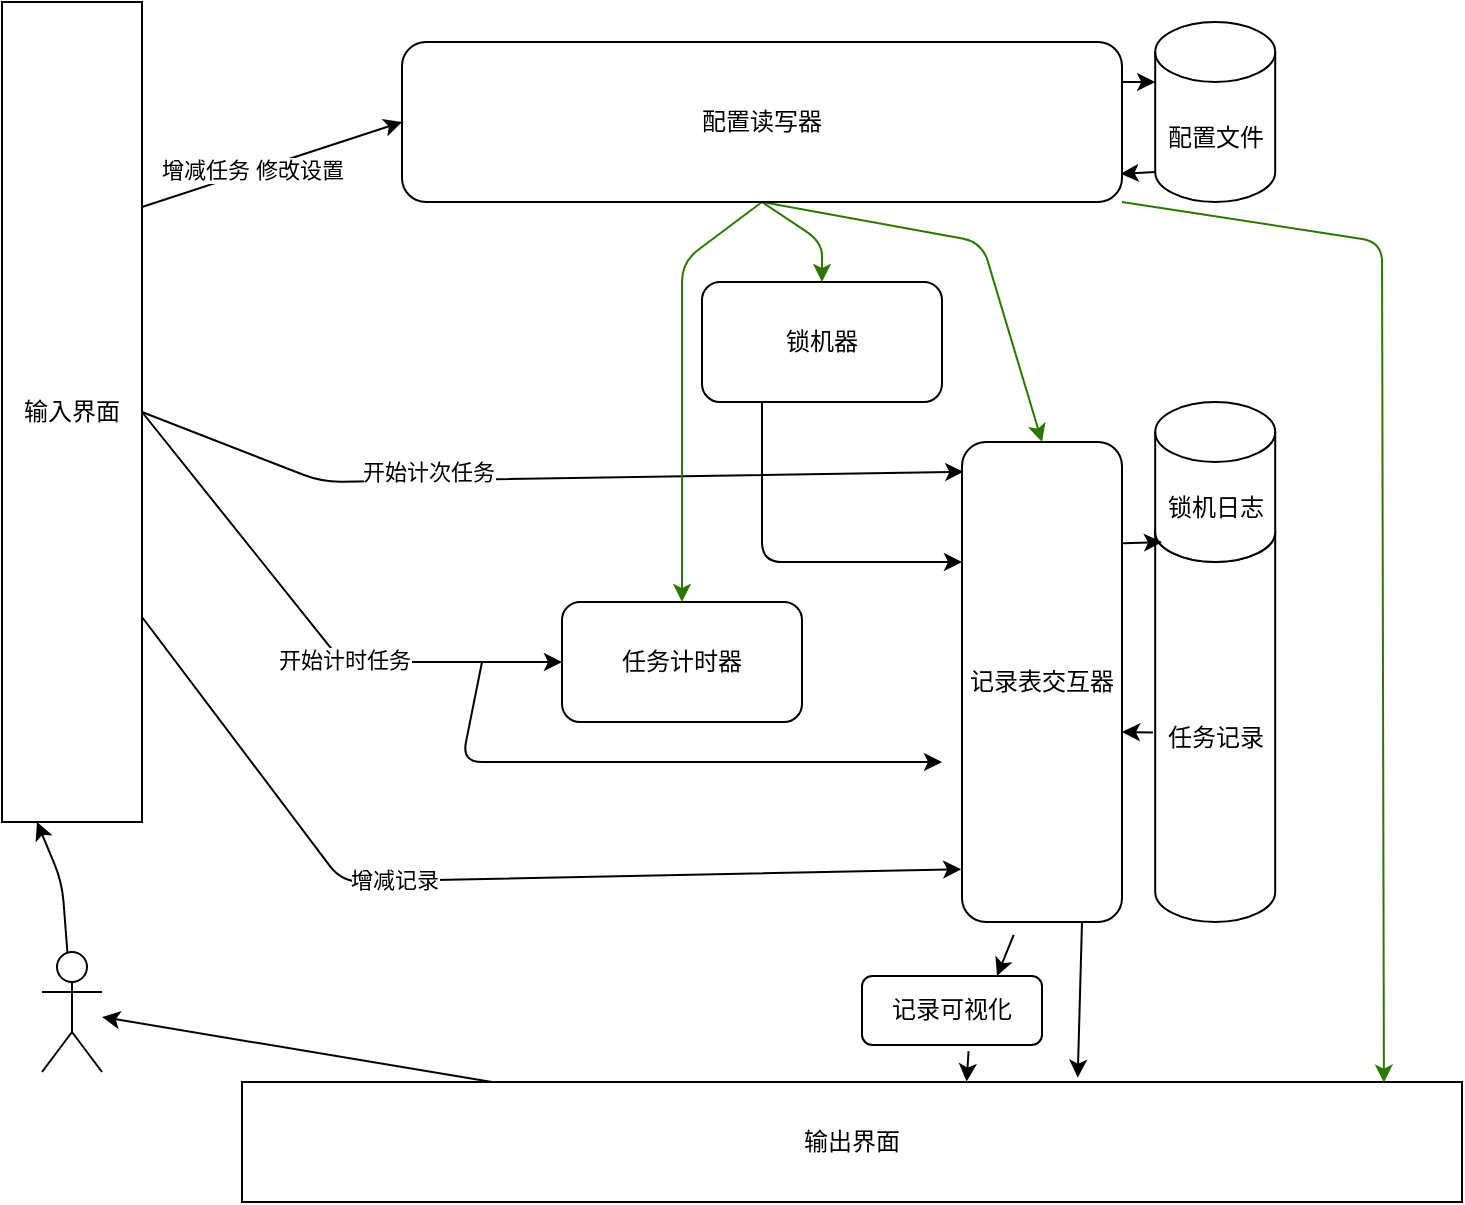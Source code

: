 <mxfile>
    <diagram id="J1HcbXLM3i-hZLGTjpKp" name="第 1 页">
        <mxGraphModel dx="801" dy="1139" grid="1" gridSize="10" guides="1" tooltips="1" connect="1" arrows="1" fold="1" page="1" pageScale="1" pageWidth="827" pageHeight="1169" math="0" shadow="0">
            <root>
                <mxCell id="0"/>
                <mxCell id="1" parent="0"/>
                <mxCell id="37" style="edgeStyle=none;html=1;exitX=0;exitY=1;exitDx=0;exitDy=-15;exitPerimeter=0;entryX=0.998;entryY=0.824;entryDx=0;entryDy=0;entryPerimeter=0;" parent="1" source="3" target="35" edge="1">
                    <mxGeometry relative="1" as="geometry"/>
                </mxCell>
                <mxCell id="3" value="配置文件" style="shape=cylinder3;whiteSpace=wrap;html=1;boundedLbl=1;backgroundOutline=1;size=15;" parent="1" vertex="1">
                    <mxGeometry x="606.6" y="90" width="60" height="90" as="geometry"/>
                </mxCell>
                <mxCell id="47" style="edgeStyle=none;html=1;exitX=-0.019;exitY=0.549;exitDx=0;exitDy=0;exitPerimeter=0;entryX=1;entryY=0.604;entryDx=0;entryDy=0;entryPerimeter=0;" parent="1" source="4" target="8" edge="1">
                    <mxGeometry relative="1" as="geometry">
                        <mxPoint x="600" y="450" as="sourcePoint"/>
                        <mxPoint x="580" y="445" as="targetPoint"/>
                    </mxGeometry>
                </mxCell>
                <mxCell id="4" value="任务记录" style="shape=cylinder3;whiteSpace=wrap;html=1;boundedLbl=1;backgroundOutline=1;size=15;" parent="1" vertex="1">
                    <mxGeometry x="606.6" y="330" width="60" height="210" as="geometry"/>
                </mxCell>
                <mxCell id="5" value="锁机日志" style="shape=cylinder3;whiteSpace=wrap;html=1;boundedLbl=1;backgroundOutline=1;size=15;" parent="1" vertex="1">
                    <mxGeometry x="606.6" y="280" width="60" height="80" as="geometry"/>
                </mxCell>
                <mxCell id="16" style="edgeStyle=none;html=1;" parent="1" edge="1">
                    <mxGeometry relative="1" as="geometry">
                        <mxPoint x="270" y="410" as="sourcePoint"/>
                        <mxPoint x="500" y="460" as="targetPoint"/>
                        <Array as="points">
                            <mxPoint x="260" y="460"/>
                        </Array>
                    </mxGeometry>
                </mxCell>
                <mxCell id="6" value="任务计时器" style="rounded=1;whiteSpace=wrap;html=1;" parent="1" vertex="1">
                    <mxGeometry x="310" y="380" width="120" height="60" as="geometry"/>
                </mxCell>
                <mxCell id="15" style="edgeStyle=none;html=1;exitX=1.007;exitY=0.211;exitDx=0;exitDy=0;exitPerimeter=0;" parent="1" source="8" edge="1">
                    <mxGeometry relative="1" as="geometry">
                        <mxPoint x="590" y="390" as="sourcePoint"/>
                        <mxPoint x="610" y="350" as="targetPoint"/>
                    </mxGeometry>
                </mxCell>
                <mxCell id="8" value="记录表交互器" style="rounded=1;whiteSpace=wrap;html=1;" parent="1" vertex="1">
                    <mxGeometry x="510" y="300" width="80" height="240" as="geometry"/>
                </mxCell>
                <mxCell id="25" style="edgeStyle=none;html=1;exitX=0;exitY=0.5;exitDx=0;exitDy=0;entryX=0;entryY=0.5;entryDx=0;entryDy=0;" parent="1" source="6" target="6" edge="1">
                    <mxGeometry relative="1" as="geometry"/>
                </mxCell>
                <mxCell id="26" style="edgeStyle=none;html=1;exitX=1;exitY=0.5;exitDx=0;exitDy=0;entryX=0;entryY=0.5;entryDx=0;entryDy=0;" parent="1" source="23" target="6" edge="1">
                    <mxGeometry relative="1" as="geometry">
                        <Array as="points">
                            <mxPoint x="200" y="410"/>
                        </Array>
                    </mxGeometry>
                </mxCell>
                <mxCell id="31" value="开始计时任务" style="edgeLabel;html=1;align=center;verticalAlign=middle;resizable=0;points=[];" parent="26" vertex="1" connectable="0">
                    <mxGeometry x="0.192" y="1" relative="1" as="geometry">
                        <mxPoint as="offset"/>
                    </mxGeometry>
                </mxCell>
                <mxCell id="29" style="edgeStyle=none;html=1;exitX=1;exitY=0.5;exitDx=0;exitDy=0;entryX=0.008;entryY=0.062;entryDx=0;entryDy=0;entryPerimeter=0;" parent="1" source="23" target="8" edge="1">
                    <mxGeometry relative="1" as="geometry">
                        <Array as="points">
                            <mxPoint x="190" y="320"/>
                        </Array>
                    </mxGeometry>
                </mxCell>
                <mxCell id="30" value="开始计次任务" style="edgeLabel;html=1;align=center;verticalAlign=middle;resizable=0;points=[];" parent="29" vertex="1" connectable="0">
                    <mxGeometry x="0.052" y="3" relative="1" as="geometry">
                        <mxPoint x="-70" as="offset"/>
                    </mxGeometry>
                </mxCell>
                <mxCell id="39" style="edgeStyle=none;html=1;exitX=1;exitY=0.25;exitDx=0;exitDy=0;entryX=0;entryY=0.5;entryDx=0;entryDy=0;" parent="1" source="23" target="35" edge="1">
                    <mxGeometry relative="1" as="geometry"/>
                </mxCell>
                <mxCell id="40" value="增减任务 修改设置" style="edgeLabel;html=1;align=center;verticalAlign=middle;resizable=0;points=[];" parent="39" vertex="1" connectable="0">
                    <mxGeometry x="-0.159" y="1" relative="1" as="geometry">
                        <mxPoint as="offset"/>
                    </mxGeometry>
                </mxCell>
                <mxCell id="50" style="edgeStyle=none;html=1;exitX=1;exitY=0.75;exitDx=0;exitDy=0;entryX=-0.005;entryY=0.89;entryDx=0;entryDy=0;entryPerimeter=0;" parent="1" source="23" target="8" edge="1">
                    <mxGeometry relative="1" as="geometry">
                        <Array as="points">
                            <mxPoint x="200" y="520"/>
                        </Array>
                    </mxGeometry>
                </mxCell>
                <mxCell id="51" value="增减记录" style="edgeLabel;html=1;align=center;verticalAlign=middle;resizable=0;points=[];" parent="50" vertex="1" connectable="0">
                    <mxGeometry x="-0.193" y="1" relative="1" as="geometry">
                        <mxPoint as="offset"/>
                    </mxGeometry>
                </mxCell>
                <mxCell id="23" value="输入界面" style="rounded=0;whiteSpace=wrap;html=1;" parent="1" vertex="1">
                    <mxGeometry x="30" y="80" width="70" height="410" as="geometry"/>
                </mxCell>
                <mxCell id="52" style="edgeStyle=none;html=1;" parent="1" source="24" target="33" edge="1">
                    <mxGeometry relative="1" as="geometry"/>
                </mxCell>
                <mxCell id="24" value="输出界面" style="rounded=0;whiteSpace=wrap;html=1;" parent="1" vertex="1">
                    <mxGeometry x="150" y="620" width="610" height="60" as="geometry"/>
                </mxCell>
                <mxCell id="34" style="edgeStyle=none;html=1;entryX=0.25;entryY=1;entryDx=0;entryDy=0;" parent="1" source="33" target="23" edge="1">
                    <mxGeometry relative="1" as="geometry">
                        <Array as="points">
                            <mxPoint x="60" y="520"/>
                        </Array>
                    </mxGeometry>
                </mxCell>
                <mxCell id="33" value="" style="shape=umlActor;verticalLabelPosition=bottom;verticalAlign=top;html=1;outlineConnect=0;" parent="1" vertex="1">
                    <mxGeometry x="50" y="555" width="30" height="60" as="geometry"/>
                </mxCell>
                <mxCell id="36" style="edgeStyle=none;html=1;exitX=1;exitY=0.25;exitDx=0;exitDy=0;entryX=0;entryY=0;entryDx=0;entryDy=30;entryPerimeter=0;" parent="1" source="35" target="3" edge="1">
                    <mxGeometry relative="1" as="geometry">
                        <mxPoint x="610" y="120" as="targetPoint"/>
                    </mxGeometry>
                </mxCell>
                <mxCell id="42" style="edgeStyle=none;html=1;exitX=0.5;exitY=1;exitDx=0;exitDy=0;entryX=0.5;entryY=0;entryDx=0;entryDy=0;fillColor=#60a917;strokeColor=#2D7600;" parent="1" source="35" target="8" edge="1">
                    <mxGeometry relative="1" as="geometry">
                        <Array as="points">
                            <mxPoint x="520" y="200"/>
                        </Array>
                    </mxGeometry>
                </mxCell>
                <mxCell id="43" style="edgeStyle=none;html=1;exitX=0.5;exitY=1;exitDx=0;exitDy=0;entryX=0.5;entryY=0;entryDx=0;entryDy=0;fillColor=#60a917;strokeColor=#2D7600;" parent="1" source="35" target="6" edge="1">
                    <mxGeometry relative="1" as="geometry">
                        <Array as="points">
                            <mxPoint x="370" y="210"/>
                        </Array>
                    </mxGeometry>
                </mxCell>
                <mxCell id="56" style="edgeStyle=none;html=1;exitX=0.5;exitY=1;exitDx=0;exitDy=0;entryX=0.5;entryY=0;entryDx=0;entryDy=0;fillColor=#60a917;strokeColor=#2D7600;" parent="1" source="35" target="54" edge="1">
                    <mxGeometry relative="1" as="geometry">
                        <Array as="points">
                            <mxPoint x="440" y="200"/>
                        </Array>
                    </mxGeometry>
                </mxCell>
                <mxCell id="57" style="edgeStyle=none;html=1;exitX=1;exitY=1;exitDx=0;exitDy=0;entryX=0.936;entryY=0.005;entryDx=0;entryDy=0;entryPerimeter=0;fillColor=#60a917;strokeColor=#2D7600;" parent="1" source="35" target="24" edge="1">
                    <mxGeometry relative="1" as="geometry">
                        <Array as="points">
                            <mxPoint x="720" y="200"/>
                        </Array>
                    </mxGeometry>
                </mxCell>
                <mxCell id="35" value="配置读写器" style="rounded=1;whiteSpace=wrap;html=1;" parent="1" vertex="1">
                    <mxGeometry x="230" y="100" width="360" height="80" as="geometry"/>
                </mxCell>
                <mxCell id="48" style="edgeStyle=none;html=1;exitX=0.75;exitY=1;exitDx=0;exitDy=0;entryX=0.685;entryY=-0.036;entryDx=0;entryDy=0;entryPerimeter=0;" parent="1" source="8" target="24" edge="1">
                    <mxGeometry relative="1" as="geometry"/>
                </mxCell>
                <mxCell id="59" style="edgeStyle=none;html=1;exitX=0.323;exitY=1.027;exitDx=0;exitDy=0;entryX=0.75;entryY=0;entryDx=0;entryDy=0;exitPerimeter=0;" parent="1" source="8" target="58" edge="1">
                    <mxGeometry relative="1" as="geometry"/>
                </mxCell>
                <mxCell id="55" style="edgeStyle=none;html=1;exitX=0.25;exitY=1;exitDx=0;exitDy=0;exitPerimeter=0;entryX=0;entryY=0.25;entryDx=0;entryDy=0;entryPerimeter=0;" parent="1" source="54" target="8" edge="1">
                    <mxGeometry relative="1" as="geometry">
                        <Array as="points">
                            <mxPoint x="410" y="360"/>
                        </Array>
                        <mxPoint x="500" y="350" as="targetPoint"/>
                    </mxGeometry>
                </mxCell>
                <mxCell id="54" value="锁机器" style="rounded=1;whiteSpace=wrap;html=1;" parent="1" vertex="1">
                    <mxGeometry x="380" y="220" width="120" height="60" as="geometry"/>
                </mxCell>
                <mxCell id="60" style="edgeStyle=none;html=1;entryX=0.594;entryY=-0.004;entryDx=0;entryDy=0;entryPerimeter=0;exitX=0.592;exitY=1.088;exitDx=0;exitDy=0;exitPerimeter=0;" parent="1" source="58" target="24" edge="1">
                    <mxGeometry relative="1" as="geometry">
                        <mxPoint x="510" y="600" as="sourcePoint"/>
                    </mxGeometry>
                </mxCell>
                <mxCell id="58" value="记录可视化" style="rounded=1;whiteSpace=wrap;html=1;" parent="1" vertex="1">
                    <mxGeometry x="460" y="567" width="90" height="34.5" as="geometry"/>
                </mxCell>
            </root>
        </mxGraphModel>
    </diagram>
</mxfile>